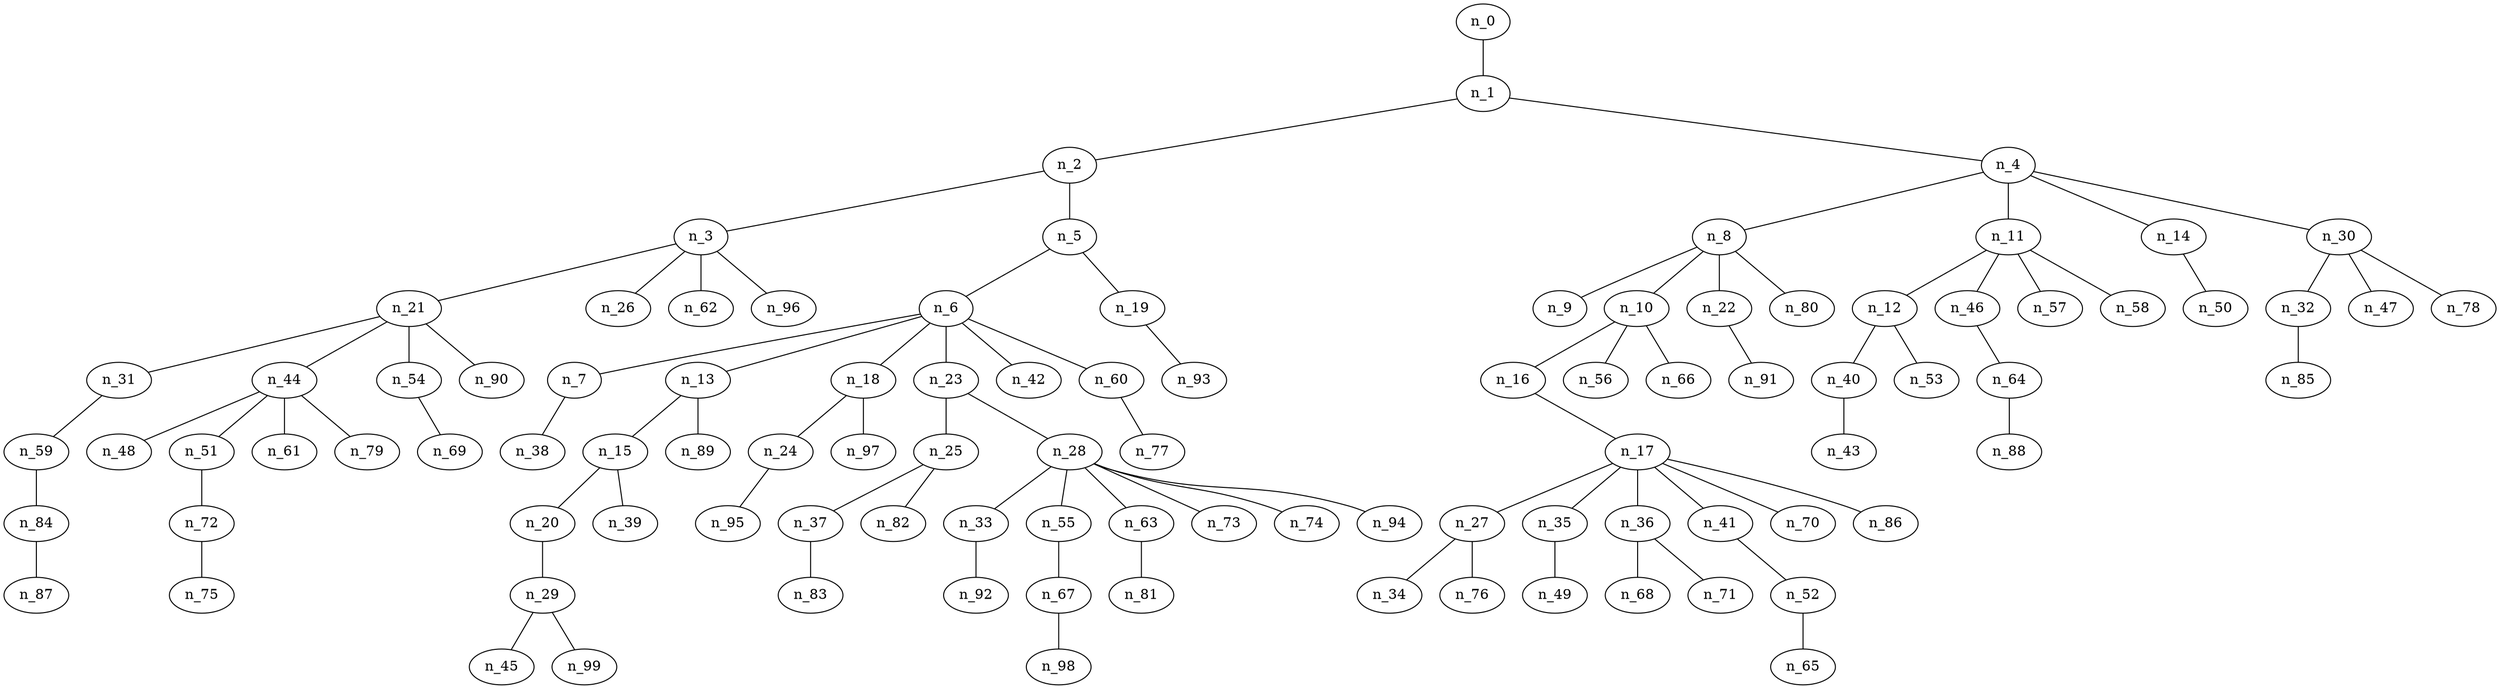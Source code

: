 graph grafoDorogovtsevMendes_100_DFS_R  {
n_0;
n_1;
n_2;
n_3;
n_21;
n_31;
n_59;
n_84;
n_87;
n_44;
n_48;
n_51;
n_72;
n_75;
n_61;
n_79;
n_54;
n_69;
n_90;
n_26;
n_62;
n_96;
n_5;
n_6;
n_7;
n_38;
n_13;
n_15;
n_20;
n_29;
n_45;
n_99;
n_39;
n_89;
n_18;
n_24;
n_95;
n_97;
n_23;
n_25;
n_37;
n_83;
n_82;
n_28;
n_33;
n_92;
n_55;
n_67;
n_98;
n_63;
n_81;
n_73;
n_74;
n_94;
n_42;
n_60;
n_77;
n_19;
n_93;
n_4;
n_8;
n_9;
n_10;
n_16;
n_17;
n_27;
n_34;
n_76;
n_35;
n_49;
n_36;
n_68;
n_71;
n_41;
n_52;
n_65;
n_70;
n_86;
n_56;
n_66;
n_22;
n_91;
n_80;
n_11;
n_12;
n_40;
n_43;
n_53;
n_46;
n_64;
n_88;
n_57;
n_58;
n_14;
n_50;
n_30;
n_32;
n_85;
n_47;
n_78;
n_0 -- n_1;
n_1 -- n_2;
n_2 -- n_3;
n_3 -- n_21;
n_21 -- n_31;
n_31 -- n_59;
n_59 -- n_84;
n_84 -- n_87;
n_21 -- n_44;
n_44 -- n_48;
n_44 -- n_51;
n_51 -- n_72;
n_72 -- n_75;
n_44 -- n_61;
n_44 -- n_79;
n_21 -- n_54;
n_54 -- n_69;
n_21 -- n_90;
n_3 -- n_26;
n_3 -- n_62;
n_3 -- n_96;
n_2 -- n_5;
n_5 -- n_6;
n_6 -- n_7;
n_7 -- n_38;
n_6 -- n_13;
n_13 -- n_15;
n_15 -- n_20;
n_20 -- n_29;
n_29 -- n_45;
n_29 -- n_99;
n_15 -- n_39;
n_13 -- n_89;
n_6 -- n_18;
n_18 -- n_24;
n_24 -- n_95;
n_18 -- n_97;
n_6 -- n_23;
n_23 -- n_25;
n_25 -- n_37;
n_37 -- n_83;
n_25 -- n_82;
n_23 -- n_28;
n_28 -- n_33;
n_33 -- n_92;
n_28 -- n_55;
n_55 -- n_67;
n_67 -- n_98;
n_28 -- n_63;
n_63 -- n_81;
n_28 -- n_73;
n_28 -- n_74;
n_28 -- n_94;
n_6 -- n_42;
n_6 -- n_60;
n_60 -- n_77;
n_5 -- n_19;
n_19 -- n_93;
n_1 -- n_4;
n_4 -- n_8;
n_8 -- n_9;
n_8 -- n_10;
n_10 -- n_16;
n_16 -- n_17;
n_17 -- n_27;
n_27 -- n_34;
n_27 -- n_76;
n_17 -- n_35;
n_35 -- n_49;
n_17 -- n_36;
n_36 -- n_68;
n_36 -- n_71;
n_17 -- n_41;
n_41 -- n_52;
n_52 -- n_65;
n_17 -- n_70;
n_17 -- n_86;
n_10 -- n_56;
n_10 -- n_66;
n_8 -- n_22;
n_22 -- n_91;
n_8 -- n_80;
n_4 -- n_11;
n_11 -- n_12;
n_12 -- n_40;
n_40 -- n_43;
n_12 -- n_53;
n_11 -- n_46;
n_46 -- n_64;
n_64 -- n_88;
n_11 -- n_57;
n_11 -- n_58;
n_4 -- n_14;
n_14 -- n_50;
n_4 -- n_30;
n_30 -- n_32;
n_32 -- n_85;
n_30 -- n_47;
n_30 -- n_78;
}
